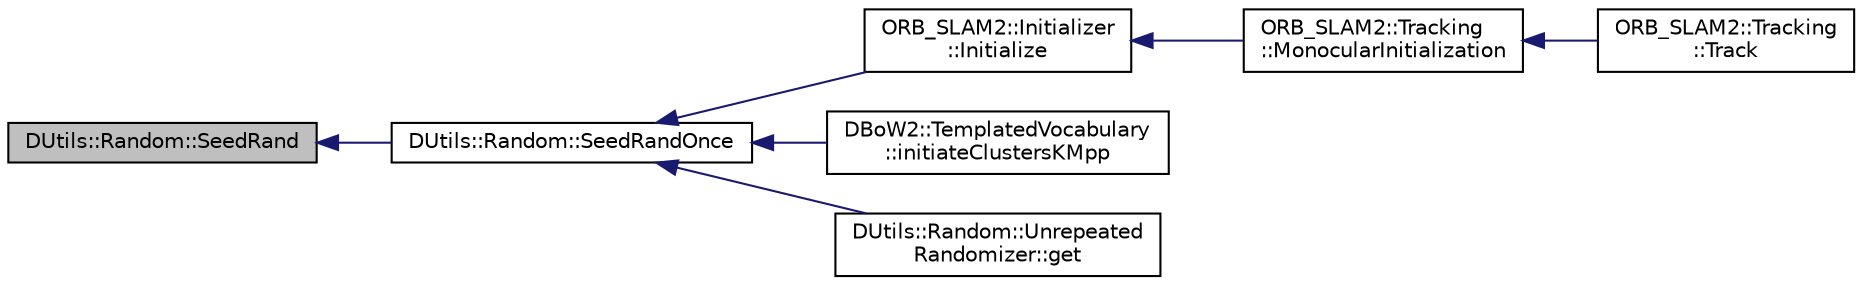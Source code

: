 digraph "DUtils::Random::SeedRand"
{
  edge [fontname="Helvetica",fontsize="10",labelfontname="Helvetica",labelfontsize="10"];
  node [fontname="Helvetica",fontsize="10",shape=record];
  rankdir="LR";
  Node16 [label="DUtils::Random::SeedRand",height=0.2,width=0.4,color="black", fillcolor="grey75", style="filled", fontcolor="black"];
  Node16 -> Node17 [dir="back",color="midnightblue",fontsize="10",style="solid"];
  Node17 [label="DUtils::Random::SeedRandOnce",height=0.2,width=0.4,color="black", fillcolor="white", style="filled",URL="$class_d_utils_1_1_random.html#a168e77d82ce1e66c6759e97ef27adbbc"];
  Node17 -> Node18 [dir="back",color="midnightblue",fontsize="10",style="solid"];
  Node18 [label="ORB_SLAM2::Initializer\l::Initialize",height=0.2,width=0.4,color="black", fillcolor="white", style="filled",URL="$class_o_r_b___s_l_a_m2_1_1_initializer.html#a40d41840e2bdb7199ab024871d028c2c",tooltip="并行地计算基础矩阵和单应性矩阵，选取其中一个模型，恢复出最开始两帧之间的相对姿态以及点云 ..."];
  Node18 -> Node19 [dir="back",color="midnightblue",fontsize="10",style="solid"];
  Node19 [label="ORB_SLAM2::Tracking\l::MonocularInitialization",height=0.2,width=0.4,color="black", fillcolor="white", style="filled",URL="$class_o_r_b___s_l_a_m2_1_1_tracking.html#a7e81c68bb6ced27fcbfa2edec38ef6e0",tooltip="单目的地图初始化 "];
  Node19 -> Node20 [dir="back",color="midnightblue",fontsize="10",style="solid"];
  Node20 [label="ORB_SLAM2::Tracking\l::Track",height=0.2,width=0.4,color="black", fillcolor="white", style="filled",URL="$class_o_r_b___s_l_a_m2_1_1_tracking.html#af1f2c9c533642d8c33854540e90d1918",tooltip="Main tracking function. It is independent of the input sensor. "];
  Node17 -> Node21 [dir="back",color="midnightblue",fontsize="10",style="solid"];
  Node21 [label="DBoW2::TemplatedVocabulary\l::initiateClustersKMpp",height=0.2,width=0.4,color="black", fillcolor="white", style="filled",URL="$class_d_bo_w2_1_1_templated_vocabulary.html#aa4c94955c7e03ec39fc0d9b9ce60009f"];
  Node17 -> Node22 [dir="back",color="midnightblue",fontsize="10",style="solid"];
  Node22 [label="DUtils::Random::Unrepeated\lRandomizer::get",height=0.2,width=0.4,color="black", fillcolor="white", style="filled",URL="$class_d_utils_1_1_random_1_1_unrepeated_randomizer.html#ae1bf6a140e322962f65b2c98dc07a3ac"];
}
